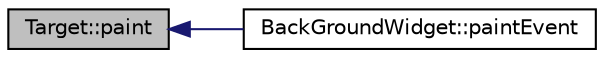 digraph G
{
  edge [fontname="Helvetica",fontsize="10",labelfontname="Helvetica",labelfontsize="10"];
  node [fontname="Helvetica",fontsize="10",shape=record];
  rankdir="LR";
  Node1 [label="Target::paint",height=0.2,width=0.4,color="black", fillcolor="grey75", style="filled" fontcolor="black"];
  Node1 -> Node2 [dir="back",color="midnightblue",fontsize="10",style="solid",fontname="Helvetica"];
  Node2 [label="BackGroundWidget::paintEvent",height=0.2,width=0.4,color="black", fillcolor="white", style="filled",URL="$d2/d7a/classBackGroundWidget.html#a377aa81b4d8c8d3dea52bc3dbb11b3ba"];
}
